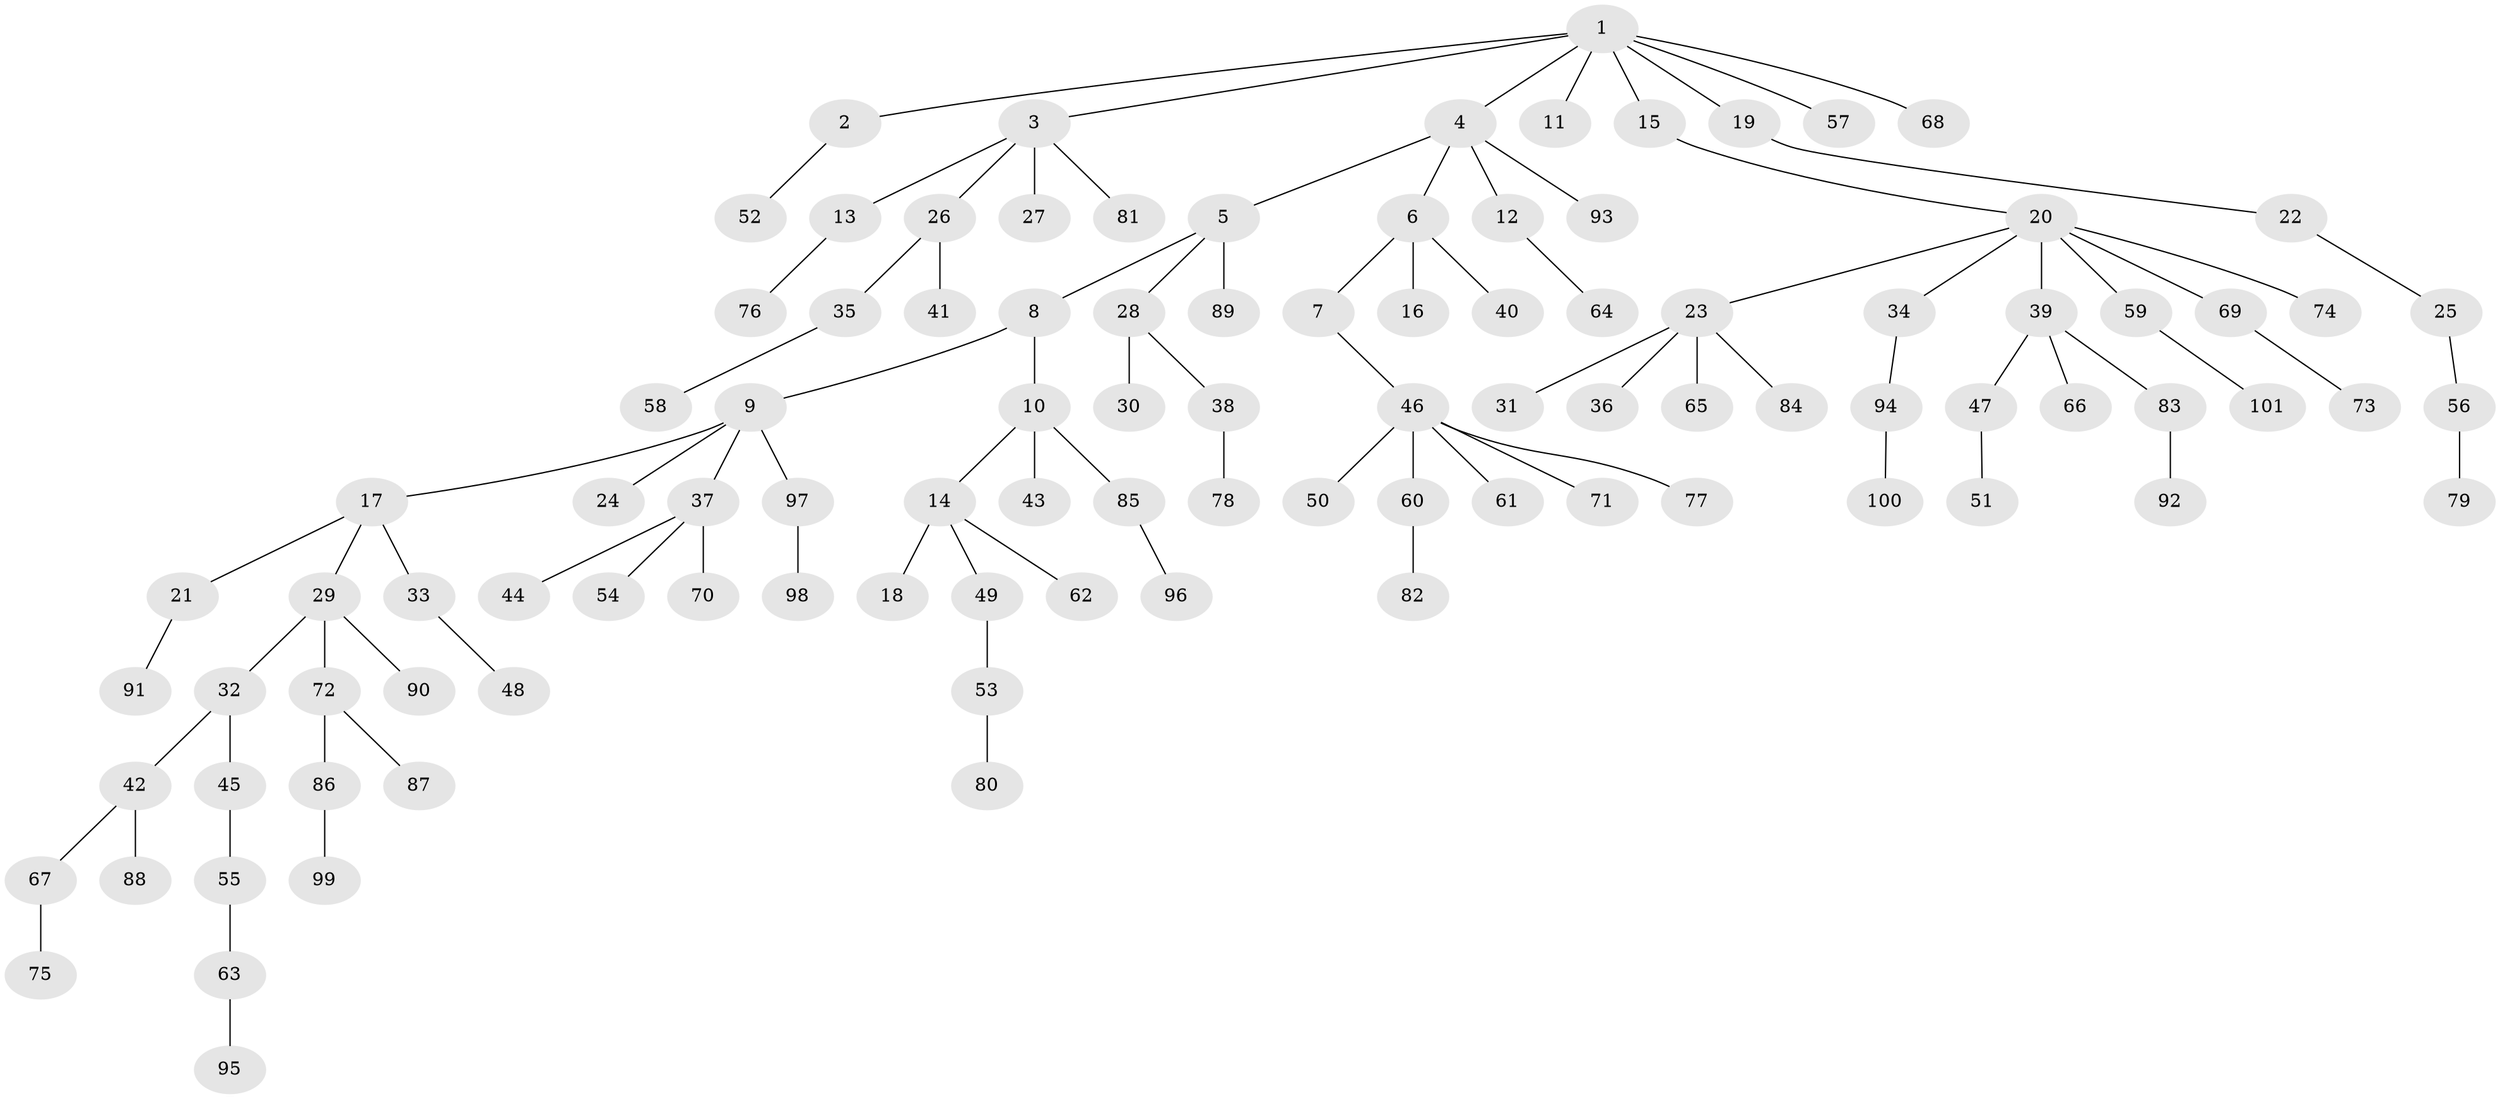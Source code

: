 // Generated by graph-tools (version 1.1) at 2025/53/03/09/25 04:53:26]
// undirected, 101 vertices, 100 edges
graph export_dot {
graph [start="1"]
  node [color=gray90,style=filled];
  1;
  2;
  3;
  4;
  5;
  6;
  7;
  8;
  9;
  10;
  11;
  12;
  13;
  14;
  15;
  16;
  17;
  18;
  19;
  20;
  21;
  22;
  23;
  24;
  25;
  26;
  27;
  28;
  29;
  30;
  31;
  32;
  33;
  34;
  35;
  36;
  37;
  38;
  39;
  40;
  41;
  42;
  43;
  44;
  45;
  46;
  47;
  48;
  49;
  50;
  51;
  52;
  53;
  54;
  55;
  56;
  57;
  58;
  59;
  60;
  61;
  62;
  63;
  64;
  65;
  66;
  67;
  68;
  69;
  70;
  71;
  72;
  73;
  74;
  75;
  76;
  77;
  78;
  79;
  80;
  81;
  82;
  83;
  84;
  85;
  86;
  87;
  88;
  89;
  90;
  91;
  92;
  93;
  94;
  95;
  96;
  97;
  98;
  99;
  100;
  101;
  1 -- 2;
  1 -- 3;
  1 -- 4;
  1 -- 11;
  1 -- 15;
  1 -- 19;
  1 -- 57;
  1 -- 68;
  2 -- 52;
  3 -- 13;
  3 -- 26;
  3 -- 27;
  3 -- 81;
  4 -- 5;
  4 -- 6;
  4 -- 12;
  4 -- 93;
  5 -- 8;
  5 -- 28;
  5 -- 89;
  6 -- 7;
  6 -- 16;
  6 -- 40;
  7 -- 46;
  8 -- 9;
  8 -- 10;
  9 -- 17;
  9 -- 24;
  9 -- 37;
  9 -- 97;
  10 -- 14;
  10 -- 43;
  10 -- 85;
  12 -- 64;
  13 -- 76;
  14 -- 18;
  14 -- 49;
  14 -- 62;
  15 -- 20;
  17 -- 21;
  17 -- 29;
  17 -- 33;
  19 -- 22;
  20 -- 23;
  20 -- 34;
  20 -- 39;
  20 -- 59;
  20 -- 69;
  20 -- 74;
  21 -- 91;
  22 -- 25;
  23 -- 31;
  23 -- 36;
  23 -- 65;
  23 -- 84;
  25 -- 56;
  26 -- 35;
  26 -- 41;
  28 -- 30;
  28 -- 38;
  29 -- 32;
  29 -- 72;
  29 -- 90;
  32 -- 42;
  32 -- 45;
  33 -- 48;
  34 -- 94;
  35 -- 58;
  37 -- 44;
  37 -- 54;
  37 -- 70;
  38 -- 78;
  39 -- 47;
  39 -- 66;
  39 -- 83;
  42 -- 67;
  42 -- 88;
  45 -- 55;
  46 -- 50;
  46 -- 60;
  46 -- 61;
  46 -- 71;
  46 -- 77;
  47 -- 51;
  49 -- 53;
  53 -- 80;
  55 -- 63;
  56 -- 79;
  59 -- 101;
  60 -- 82;
  63 -- 95;
  67 -- 75;
  69 -- 73;
  72 -- 86;
  72 -- 87;
  83 -- 92;
  85 -- 96;
  86 -- 99;
  94 -- 100;
  97 -- 98;
}
